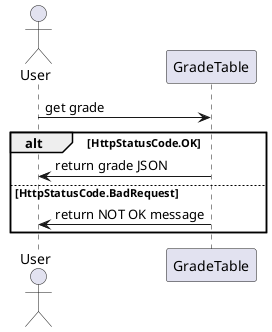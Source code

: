 @startuml getGraed

actor User

User -> GradeTable : get grade

alt HttpStatusCode.OK
    GradeTable -> User : return grade JSON
else HttpStatusCode.BadRequest
    GradeTable -> User : return NOT OK message
end

@enduml